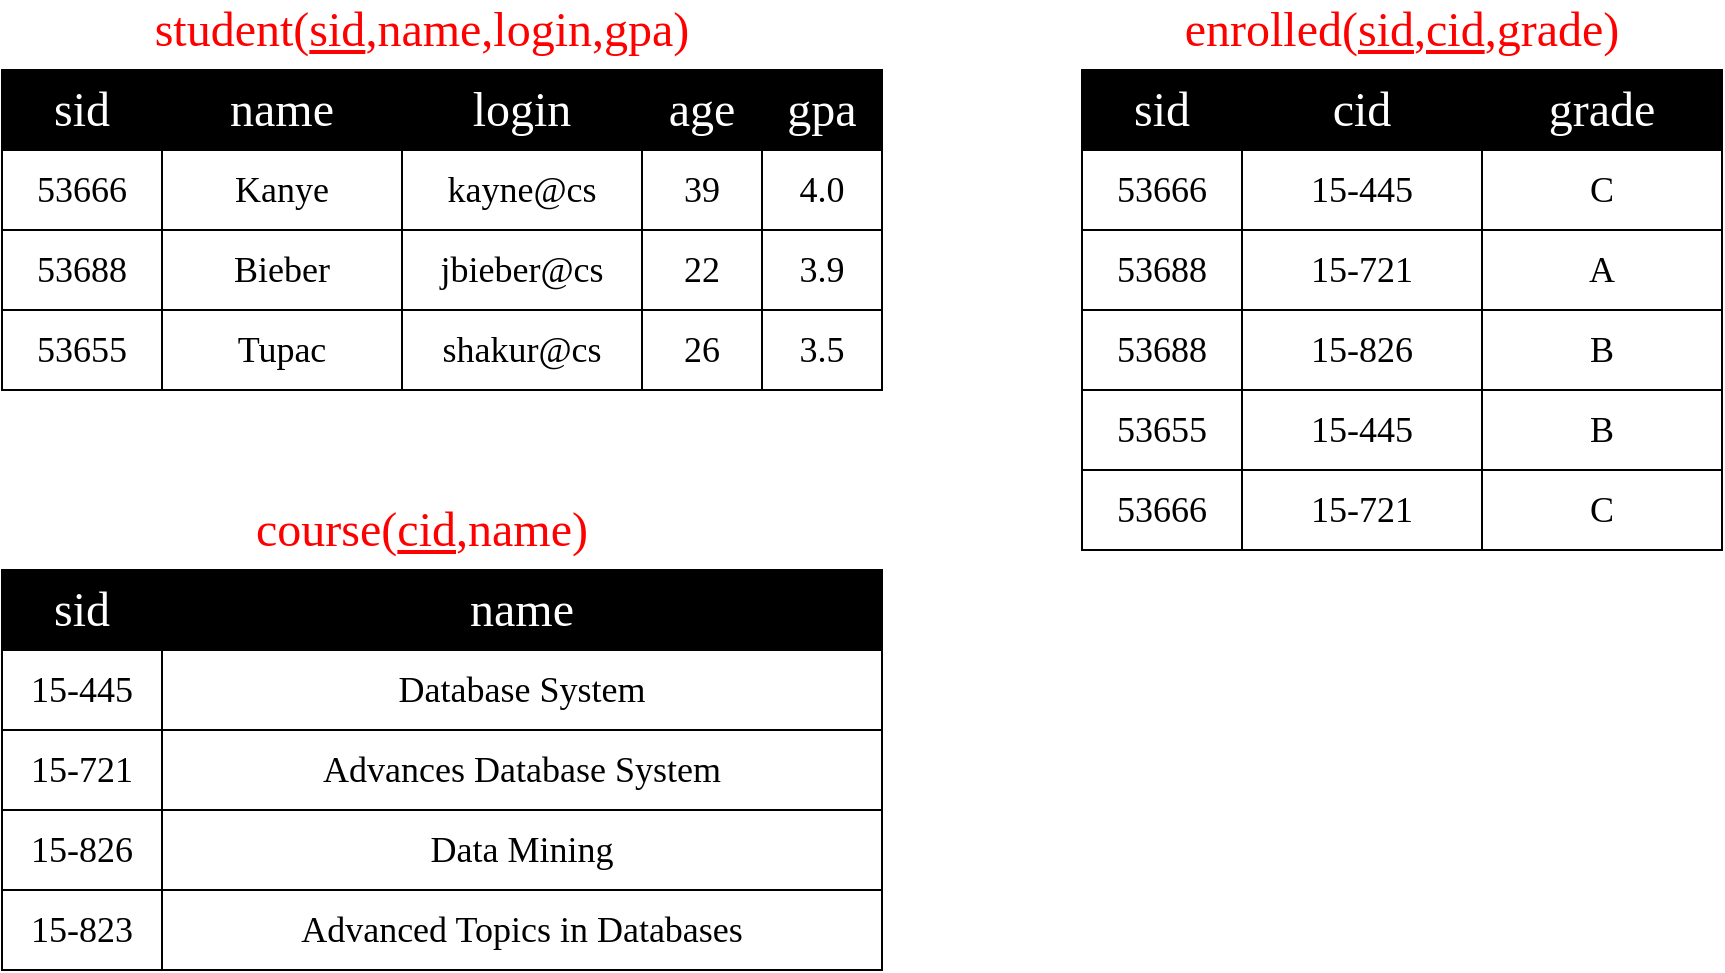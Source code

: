 <mxfile version="12.1.0" type="device" pages="6"><diagram id="YIzMeGjkSV_xp7dO37h5" name="第 1 页"><mxGraphModel dx="1024" dy="593" grid="1" gridSize="10" guides="1" tooltips="1" connect="1" arrows="1" fold="1" page="1" pageScale="1" pageWidth="827" pageHeight="1169" math="0" shadow="0"><root><mxCell id="0"/><mxCell id="1" parent="0"/><mxCell id="fAc_Ae1wVdLsVOiczSyX-1" value="&lt;font face=&quot;JetBrains Mono&quot; color=&quot;#ffffff&quot; style=&quot;font-size: 24px&quot;&gt;sid&lt;/font&gt;" style="rounded=0;whiteSpace=wrap;html=1;fillColor=#000000;" parent="1" vertex="1"><mxGeometry x="40" y="120" width="80" height="40" as="geometry"/></mxCell><mxCell id="fAc_Ae1wVdLsVOiczSyX-3" value="&lt;font color=&quot;#ffffff&quot; face=&quot;JetBrains Mono&quot;&gt;&lt;span style=&quot;font-size: 24px&quot;&gt;name&lt;/span&gt;&lt;/font&gt;" style="rounded=0;whiteSpace=wrap;html=1;fillColor=#000000;" parent="1" vertex="1"><mxGeometry x="120" y="120" width="120" height="40" as="geometry"/></mxCell><mxCell id="fAc_Ae1wVdLsVOiczSyX-4" value="&lt;font color=&quot;#ffffff&quot; face=&quot;JetBrains Mono&quot;&gt;&lt;span style=&quot;font-size: 24px&quot;&gt;login&lt;/span&gt;&lt;/font&gt;" style="rounded=0;whiteSpace=wrap;html=1;fillColor=#000000;" parent="1" vertex="1"><mxGeometry x="240" y="120" width="120" height="40" as="geometry"/></mxCell><mxCell id="fAc_Ae1wVdLsVOiczSyX-5" value="&lt;font color=&quot;#ffffff&quot; face=&quot;JetBrains Mono&quot;&gt;&lt;span style=&quot;font-size: 24px&quot;&gt;age&lt;/span&gt;&lt;/font&gt;" style="rounded=0;whiteSpace=wrap;html=1;fillColor=#000000;" parent="1" vertex="1"><mxGeometry x="360" y="120" width="60" height="40" as="geometry"/></mxCell><mxCell id="fAc_Ae1wVdLsVOiczSyX-6" value="&lt;font color=&quot;#ffffff&quot; face=&quot;JetBrains Mono&quot;&gt;&lt;span style=&quot;font-size: 24px&quot;&gt;gpa&lt;/span&gt;&lt;/font&gt;" style="rounded=0;whiteSpace=wrap;html=1;fillColor=#000000;" parent="1" vertex="1"><mxGeometry x="420" y="120" width="60" height="40" as="geometry"/></mxCell><mxCell id="fAc_Ae1wVdLsVOiczSyX-8" value="&lt;font face=&quot;JetBrains Mono&quot; style=&quot;font-size: 18px&quot;&gt;53666&lt;/font&gt;" style="rounded=0;whiteSpace=wrap;html=1;fillColor=#FFFFFF;" parent="1" vertex="1"><mxGeometry x="40" y="160" width="80" height="40" as="geometry"/></mxCell><mxCell id="fAc_Ae1wVdLsVOiczSyX-9" value="&lt;font face=&quot;JetBrains Mono&quot; style=&quot;font-size: 18px&quot;&gt;Kanye&lt;/font&gt;" style="rounded=0;whiteSpace=wrap;html=1;fillColor=#FFFFFF;" parent="1" vertex="1"><mxGeometry x="120" y="160" width="120" height="40" as="geometry"/></mxCell><mxCell id="fAc_Ae1wVdLsVOiczSyX-10" value="&lt;font face=&quot;JetBrains Mono&quot; style=&quot;font-size: 18px&quot;&gt;kayne@cs&lt;/font&gt;" style="rounded=0;whiteSpace=wrap;html=1;fillColor=#FFFFFF;" parent="1" vertex="1"><mxGeometry x="240" y="160" width="120" height="40" as="geometry"/></mxCell><mxCell id="fAc_Ae1wVdLsVOiczSyX-11" value="&lt;font face=&quot;JetBrains Mono&quot;&gt;&lt;span style=&quot;font-size: 18px&quot;&gt;39&lt;/span&gt;&lt;/font&gt;" style="rounded=0;whiteSpace=wrap;html=1;fillColor=#FFFFFF;" parent="1" vertex="1"><mxGeometry x="360" y="160" width="60" height="40" as="geometry"/></mxCell><mxCell id="fAc_Ae1wVdLsVOiczSyX-12" value="&lt;font face=&quot;JetBrains Mono&quot;&gt;&lt;span style=&quot;font-size: 18px&quot;&gt;4.0&lt;/span&gt;&lt;/font&gt;" style="rounded=0;whiteSpace=wrap;html=1;fillColor=#FFFFFF;" parent="1" vertex="1"><mxGeometry x="420" y="160" width="60" height="40" as="geometry"/></mxCell><mxCell id="fAc_Ae1wVdLsVOiczSyX-13" value="&lt;span style=&quot;font-family: &amp;#34;jetbrains mono&amp;#34;&quot;&gt;&lt;font style=&quot;font-size: 18px&quot;&gt;53688&lt;/font&gt;&lt;/span&gt;" style="rounded=0;whiteSpace=wrap;html=1;fillColor=#FFFFFF;" parent="1" vertex="1"><mxGeometry x="40" y="200" width="80" height="40" as="geometry"/></mxCell><mxCell id="fAc_Ae1wVdLsVOiczSyX-14" value="&lt;font face=&quot;JetBrains Mono&quot; style=&quot;font-size: 18px&quot;&gt;Bieber&lt;/font&gt;" style="rounded=0;whiteSpace=wrap;html=1;fillColor=#FFFFFF;" parent="1" vertex="1"><mxGeometry x="120" y="200" width="120" height="40" as="geometry"/></mxCell><mxCell id="fAc_Ae1wVdLsVOiczSyX-15" value="&lt;font face=&quot;JetBrains Mono&quot; style=&quot;font-size: 18px&quot;&gt;jbieber@cs&lt;/font&gt;" style="rounded=0;whiteSpace=wrap;html=1;fillColor=#FFFFFF;" parent="1" vertex="1"><mxGeometry x="240" y="200" width="120" height="40" as="geometry"/></mxCell><mxCell id="fAc_Ae1wVdLsVOiczSyX-16" value="&lt;font face=&quot;JetBrains Mono&quot;&gt;&lt;span style=&quot;font-size: 18px&quot;&gt;22&lt;/span&gt;&lt;/font&gt;" style="rounded=0;whiteSpace=wrap;html=1;fillColor=#FFFFFF;" parent="1" vertex="1"><mxGeometry x="360" y="200" width="60" height="40" as="geometry"/></mxCell><mxCell id="fAc_Ae1wVdLsVOiczSyX-17" value="&lt;span style=&quot;font-family: &amp;#34;jetbrains mono&amp;#34; ; font-size: 18px&quot;&gt;3.9&lt;/span&gt;" style="rounded=0;whiteSpace=wrap;html=1;fillColor=#FFFFFF;" parent="1" vertex="1"><mxGeometry x="420" y="200" width="60" height="40" as="geometry"/></mxCell><mxCell id="fAc_Ae1wVdLsVOiczSyX-18" value="&lt;span style=&quot;font-family: &amp;#34;jetbrains mono&amp;#34;&quot;&gt;&lt;font style=&quot;font-size: 18px&quot;&gt;53655&lt;/font&gt;&lt;/span&gt;" style="rounded=0;whiteSpace=wrap;html=1;fillColor=#FFFFFF;" parent="1" vertex="1"><mxGeometry x="40" y="240" width="80" height="40" as="geometry"/></mxCell><mxCell id="fAc_Ae1wVdLsVOiczSyX-19" value="&lt;font face=&quot;JetBrains Mono&quot; style=&quot;font-size: 18px&quot;&gt;Tupac&lt;/font&gt;" style="rounded=0;whiteSpace=wrap;html=1;fillColor=#FFFFFF;" parent="1" vertex="1"><mxGeometry x="120" y="240" width="120" height="40" as="geometry"/></mxCell><mxCell id="fAc_Ae1wVdLsVOiczSyX-20" value="&lt;font face=&quot;JetBrains Mono&quot;&gt;&lt;span style=&quot;font-size: 18px&quot;&gt;shakur@cs&lt;/span&gt;&lt;/font&gt;" style="rounded=0;whiteSpace=wrap;html=1;fillColor=#FFFFFF;" parent="1" vertex="1"><mxGeometry x="240" y="240" width="120" height="40" as="geometry"/></mxCell><mxCell id="fAc_Ae1wVdLsVOiczSyX-21" value="&lt;font face=&quot;JetBrains Mono&quot;&gt;&lt;span style=&quot;font-size: 18px&quot;&gt;26&lt;/span&gt;&lt;/font&gt;" style="rounded=0;whiteSpace=wrap;html=1;fillColor=#FFFFFF;" parent="1" vertex="1"><mxGeometry x="360" y="240" width="60" height="40" as="geometry"/></mxCell><mxCell id="fAc_Ae1wVdLsVOiczSyX-22" value="&lt;span style=&quot;font-family: &amp;#34;jetbrains mono&amp;#34; ; font-size: 18px&quot;&gt;3.5&lt;/span&gt;" style="rounded=0;whiteSpace=wrap;html=1;fillColor=#FFFFFF;" parent="1" vertex="1"><mxGeometry x="420" y="240" width="60" height="40" as="geometry"/></mxCell><mxCell id="fAc_Ae1wVdLsVOiczSyX-23" value="&lt;font style=&quot;font-size: 24px&quot; color=&quot;#ff0000&quot; face=&quot;JetBrains Mono&quot;&gt;student(&lt;u&gt;sid&lt;/u&gt;,name,login,gpa)&lt;/font&gt;" style="text;html=1;strokeColor=none;fillColor=none;align=center;verticalAlign=middle;whiteSpace=wrap;rounded=0;" parent="1" vertex="1"><mxGeometry x="50" y="90" width="400" height="20" as="geometry"/></mxCell><mxCell id="fAc_Ae1wVdLsVOiczSyX-26" value="&lt;font face=&quot;JetBrains Mono&quot; color=&quot;#ffffff&quot; style=&quot;font-size: 24px&quot;&gt;sid&lt;/font&gt;" style="rounded=0;whiteSpace=wrap;html=1;fillColor=#000000;" parent="1" vertex="1"><mxGeometry x="580" y="120" width="80" height="40" as="geometry"/></mxCell><mxCell id="fAc_Ae1wVdLsVOiczSyX-27" value="&lt;font color=&quot;#ffffff&quot; face=&quot;JetBrains Mono&quot;&gt;&lt;span style=&quot;font-size: 24px&quot;&gt;cid&lt;/span&gt;&lt;/font&gt;" style="rounded=0;whiteSpace=wrap;html=1;fillColor=#000000;" parent="1" vertex="1"><mxGeometry x="660" y="120" width="120" height="40" as="geometry"/></mxCell><mxCell id="fAc_Ae1wVdLsVOiczSyX-28" value="&lt;font color=&quot;#ffffff&quot; face=&quot;JetBrains Mono&quot;&gt;&lt;span style=&quot;font-size: 24px&quot;&gt;grade&lt;/span&gt;&lt;/font&gt;" style="rounded=0;whiteSpace=wrap;html=1;fillColor=#000000;" parent="1" vertex="1"><mxGeometry x="780" y="120" width="120" height="40" as="geometry"/></mxCell><mxCell id="fAc_Ae1wVdLsVOiczSyX-31" value="&lt;font face=&quot;JetBrains Mono&quot; style=&quot;font-size: 18px&quot;&gt;53666&lt;/font&gt;" style="rounded=0;whiteSpace=wrap;html=1;fillColor=#FFFFFF;" parent="1" vertex="1"><mxGeometry x="580" y="160" width="80" height="40" as="geometry"/></mxCell><mxCell id="fAc_Ae1wVdLsVOiczSyX-32" value="&lt;font face=&quot;JetBrains Mono&quot; style=&quot;font-size: 18px&quot;&gt;15-445&lt;/font&gt;" style="rounded=0;whiteSpace=wrap;html=1;fillColor=#FFFFFF;" parent="1" vertex="1"><mxGeometry x="660" y="160" width="120" height="40" as="geometry"/></mxCell><mxCell id="fAc_Ae1wVdLsVOiczSyX-33" value="&lt;font face=&quot;JetBrains Mono&quot; style=&quot;font-size: 18px&quot;&gt;C&lt;/font&gt;" style="rounded=0;whiteSpace=wrap;html=1;fillColor=#FFFFFF;" parent="1" vertex="1"><mxGeometry x="780" y="160" width="120" height="40" as="geometry"/></mxCell><mxCell id="fAc_Ae1wVdLsVOiczSyX-36" value="&lt;span style=&quot;font-family: &amp;#34;jetbrains mono&amp;#34;&quot;&gt;&lt;font style=&quot;font-size: 18px&quot;&gt;53688&lt;/font&gt;&lt;/span&gt;" style="rounded=0;whiteSpace=wrap;html=1;fillColor=#FFFFFF;" parent="1" vertex="1"><mxGeometry x="580" y="200" width="80" height="40" as="geometry"/></mxCell><mxCell id="fAc_Ae1wVdLsVOiczSyX-37" value="&lt;span style=&quot;font-family: &amp;#34;jetbrains mono&amp;#34; ; font-size: 18px&quot;&gt;15-721&lt;/span&gt;" style="rounded=0;whiteSpace=wrap;html=1;fillColor=#FFFFFF;" parent="1" vertex="1"><mxGeometry x="660" y="200" width="120" height="40" as="geometry"/></mxCell><mxCell id="fAc_Ae1wVdLsVOiczSyX-38" value="&lt;font face=&quot;JetBrains Mono&quot; style=&quot;font-size: 18px&quot;&gt;A&lt;/font&gt;" style="rounded=0;whiteSpace=wrap;html=1;fillColor=#FFFFFF;" parent="1" vertex="1"><mxGeometry x="780" y="200" width="120" height="40" as="geometry"/></mxCell><mxCell id="fAc_Ae1wVdLsVOiczSyX-41" value="&lt;span style=&quot;font-family: &amp;#34;jetbrains mono&amp;#34;&quot;&gt;&lt;font style=&quot;font-size: 18px&quot;&gt;53688&lt;/font&gt;&lt;/span&gt;" style="rounded=0;whiteSpace=wrap;html=1;fillColor=#FFFFFF;" parent="1" vertex="1"><mxGeometry x="580" y="240" width="80" height="40" as="geometry"/></mxCell><mxCell id="fAc_Ae1wVdLsVOiczSyX-42" value="&lt;span style=&quot;font-family: &amp;#34;jetbrains mono&amp;#34; ; font-size: 18px&quot;&gt;15-826&lt;/span&gt;" style="rounded=0;whiteSpace=wrap;html=1;fillColor=#FFFFFF;" parent="1" vertex="1"><mxGeometry x="660" y="240" width="120" height="40" as="geometry"/></mxCell><mxCell id="fAc_Ae1wVdLsVOiczSyX-43" value="&lt;font face=&quot;JetBrains Mono&quot;&gt;&lt;span style=&quot;font-size: 18px&quot;&gt;B&lt;/span&gt;&lt;/font&gt;" style="rounded=0;whiteSpace=wrap;html=1;fillColor=#FFFFFF;" parent="1" vertex="1"><mxGeometry x="780" y="240" width="120" height="40" as="geometry"/></mxCell><mxCell id="fAc_Ae1wVdLsVOiczSyX-46" value="&lt;font style=&quot;font-size: 24px&quot; color=&quot;#ff0000&quot; face=&quot;JetBrains Mono&quot;&gt;enrolled(&lt;u&gt;sid&lt;/u&gt;,&lt;u&gt;cid&lt;/u&gt;,grade)&lt;/font&gt;" style="text;html=1;strokeColor=none;fillColor=none;align=center;verticalAlign=middle;whiteSpace=wrap;rounded=0;" parent="1" vertex="1"><mxGeometry x="580" y="90" width="320" height="20" as="geometry"/></mxCell><mxCell id="fAc_Ae1wVdLsVOiczSyX-47" value="&lt;span style=&quot;font-family: &amp;#34;jetbrains mono&amp;#34;&quot;&gt;&lt;font style=&quot;font-size: 18px&quot;&gt;53655&lt;/font&gt;&lt;/span&gt;" style="rounded=0;whiteSpace=wrap;html=1;fillColor=#FFFFFF;" parent="1" vertex="1"><mxGeometry x="580" y="280" width="80" height="40" as="geometry"/></mxCell><mxCell id="fAc_Ae1wVdLsVOiczSyX-48" value="&lt;span style=&quot;font-family: &amp;#34;jetbrains mono&amp;#34; ; font-size: 18px&quot;&gt;15-445&lt;/span&gt;" style="rounded=0;whiteSpace=wrap;html=1;fillColor=#FFFFFF;" parent="1" vertex="1"><mxGeometry x="660" y="280" width="120" height="40" as="geometry"/></mxCell><mxCell id="fAc_Ae1wVdLsVOiczSyX-49" value="&lt;font face=&quot;JetBrains Mono&quot; style=&quot;font-size: 18px&quot;&gt;B&lt;/font&gt;" style="rounded=0;whiteSpace=wrap;html=1;fillColor=#FFFFFF;" parent="1" vertex="1"><mxGeometry x="780" y="280" width="120" height="40" as="geometry"/></mxCell><mxCell id="fAc_Ae1wVdLsVOiczSyX-50" value="&lt;span style=&quot;font-family: &amp;#34;jetbrains mono&amp;#34;&quot;&gt;&lt;font style=&quot;font-size: 18px&quot;&gt;53666&lt;/font&gt;&lt;/span&gt;" style="rounded=0;whiteSpace=wrap;html=1;fillColor=#FFFFFF;" parent="1" vertex="1"><mxGeometry x="580" y="320" width="80" height="40" as="geometry"/></mxCell><mxCell id="fAc_Ae1wVdLsVOiczSyX-51" value="&lt;span style=&quot;font-family: &amp;#34;jetbrains mono&amp;#34; ; font-size: 18px&quot;&gt;15-721&lt;/span&gt;" style="rounded=0;whiteSpace=wrap;html=1;fillColor=#FFFFFF;" parent="1" vertex="1"><mxGeometry x="660" y="320" width="120" height="40" as="geometry"/></mxCell><mxCell id="fAc_Ae1wVdLsVOiczSyX-52" value="&lt;font face=&quot;JetBrains Mono&quot;&gt;&lt;span style=&quot;font-size: 18px&quot;&gt;C&lt;/span&gt;&lt;/font&gt;" style="rounded=0;whiteSpace=wrap;html=1;fillColor=#FFFFFF;" parent="1" vertex="1"><mxGeometry x="780" y="320" width="120" height="40" as="geometry"/></mxCell><mxCell id="fAc_Ae1wVdLsVOiczSyX-53" value="&lt;font face=&quot;JetBrains Mono&quot; color=&quot;#ffffff&quot; style=&quot;font-size: 24px&quot;&gt;sid&lt;/font&gt;" style="rounded=0;whiteSpace=wrap;html=1;fillColor=#000000;" parent="1" vertex="1"><mxGeometry x="40" y="370" width="80" height="40" as="geometry"/></mxCell><mxCell id="fAc_Ae1wVdLsVOiczSyX-54" value="&lt;font color=&quot;#ffffff&quot; face=&quot;JetBrains Mono&quot;&gt;&lt;span style=&quot;font-size: 24px&quot;&gt;name&lt;/span&gt;&lt;/font&gt;" style="rounded=0;whiteSpace=wrap;html=1;fillColor=#000000;" parent="1" vertex="1"><mxGeometry x="120" y="370" width="360" height="40" as="geometry"/></mxCell><mxCell id="fAc_Ae1wVdLsVOiczSyX-58" value="&lt;font face=&quot;JetBrains Mono&quot; style=&quot;font-size: 18px&quot;&gt;15-445&lt;/font&gt;" style="rounded=0;whiteSpace=wrap;html=1;fillColor=#FFFFFF;" parent="1" vertex="1"><mxGeometry x="40" y="410" width="80" height="40" as="geometry"/></mxCell><mxCell id="fAc_Ae1wVdLsVOiczSyX-59" value="&lt;font face=&quot;JetBrains Mono&quot;&gt;&lt;span style=&quot;font-size: 18px&quot;&gt;Database System&lt;/span&gt;&lt;/font&gt;" style="rounded=0;whiteSpace=wrap;html=1;fillColor=#FFFFFF;" parent="1" vertex="1"><mxGeometry x="120" y="410" width="360" height="40" as="geometry"/></mxCell><mxCell id="fAc_Ae1wVdLsVOiczSyX-63" value="&lt;span style=&quot;font-family: &amp;#34;jetbrains mono&amp;#34;&quot;&gt;&lt;font style=&quot;font-size: 18px&quot;&gt;15-721&lt;/font&gt;&lt;/span&gt;" style="rounded=0;whiteSpace=wrap;html=1;fillColor=#FFFFFF;" parent="1" vertex="1"><mxGeometry x="40" y="450" width="80" height="40" as="geometry"/></mxCell><mxCell id="fAc_Ae1wVdLsVOiczSyX-64" value="&lt;font face=&quot;JetBrains Mono&quot; style=&quot;font-size: 18px&quot;&gt;Advances&amp;nbsp;&lt;/font&gt;&lt;span style=&quot;font-family: &amp;#34;jetbrains mono&amp;#34; ; font-size: 18px&quot;&gt;Database System&lt;/span&gt;" style="rounded=0;whiteSpace=wrap;html=1;fillColor=#FFFFFF;" parent="1" vertex="1"><mxGeometry x="120" y="450" width="360" height="40" as="geometry"/></mxCell><mxCell id="fAc_Ae1wVdLsVOiczSyX-68" value="&lt;span style=&quot;font-family: &amp;#34;jetbrains mono&amp;#34;&quot;&gt;&lt;font style=&quot;font-size: 18px&quot;&gt;15-826&lt;/font&gt;&lt;/span&gt;" style="rounded=0;whiteSpace=wrap;html=1;fillColor=#FFFFFF;" parent="1" vertex="1"><mxGeometry x="40" y="490" width="80" height="40" as="geometry"/></mxCell><mxCell id="fAc_Ae1wVdLsVOiczSyX-69" value="&lt;font face=&quot;JetBrains Mono&quot; style=&quot;font-size: 18px&quot;&gt;Data Mining&lt;/font&gt;" style="rounded=0;whiteSpace=wrap;html=1;fillColor=#FFFFFF;" parent="1" vertex="1"><mxGeometry x="120" y="490" width="360" height="40" as="geometry"/></mxCell><mxCell id="fAc_Ae1wVdLsVOiczSyX-73" value="&lt;font style=&quot;font-size: 24px&quot; color=&quot;#ff0000&quot; face=&quot;JetBrains Mono&quot;&gt;course(&lt;u&gt;cid&lt;/u&gt;,name)&lt;/font&gt;" style="text;html=1;strokeColor=none;fillColor=none;align=center;verticalAlign=middle;whiteSpace=wrap;rounded=0;" parent="1" vertex="1"><mxGeometry x="50" y="340" width="400" height="20" as="geometry"/></mxCell><mxCell id="fAc_Ae1wVdLsVOiczSyX-74" value="&lt;span style=&quot;font-family: &amp;#34;jetbrains mono&amp;#34;&quot;&gt;&lt;font style=&quot;font-size: 18px&quot;&gt;15-823&lt;/font&gt;&lt;/span&gt;" style="rounded=0;whiteSpace=wrap;html=1;fillColor=#FFFFFF;" parent="1" vertex="1"><mxGeometry x="40" y="530" width="80" height="40" as="geometry"/></mxCell><mxCell id="fAc_Ae1wVdLsVOiczSyX-75" value="&lt;font face=&quot;JetBrains Mono&quot; style=&quot;font-size: 18px&quot;&gt;Advanced Topics in Databases&lt;/font&gt;" style="rounded=0;whiteSpace=wrap;html=1;fillColor=#FFFFFF;" parent="1" vertex="1"><mxGeometry x="120" y="530" width="360" height="40" as="geometry"/></mxCell></root></mxGraphModel></diagram><diagram id="MV7cTeUJLUfd8M3PyxrP" name="第 2 页"><mxGraphModel dx="1024" dy="593" grid="1" gridSize="10" guides="1" tooltips="1" connect="1" arrows="1" fold="1" page="1" pageScale="1" pageWidth="827" pageHeight="1169" math="0" shadow="0"><root><mxCell id="wf8iDIS-bV3JlNO4d95w-0"/><mxCell id="wf8iDIS-bV3JlNO4d95w-1" parent="wf8iDIS-bV3JlNO4d95w-0"/><mxCell id="70v5i2QzooCVVJhYVq61-4" value="" style="rounded=0;whiteSpace=wrap;html=1;strokeColor=none;" vertex="1" parent="wf8iDIS-bV3JlNO4d95w-1"><mxGeometry y="120" width="640" height="80" as="geometry"/></mxCell><mxCell id="70v5i2QzooCVVJhYVq61-0" value="&lt;font face=&quot;JetBrains Mono&quot; color=&quot;#ffffff&quot; style=&quot;font-size: 24px&quot;&gt;AVG（s.gpa）&lt;/font&gt;" style="rounded=0;whiteSpace=wrap;html=1;fillColor=#000000;" vertex="1" parent="wf8iDIS-bV3JlNO4d95w-1"><mxGeometry x="160" y="120" width="170" height="40" as="geometry"/></mxCell><mxCell id="70v5i2QzooCVVJhYVq61-1" value="&lt;font color=&quot;#ffffff&quot; face=&quot;JetBrains Mono&quot;&gt;&lt;span style=&quot;font-size: 24px&quot;&gt;e.cid&lt;/span&gt;&lt;/font&gt;" style="rounded=0;whiteSpace=wrap;html=1;fillColor=#000000;" vertex="1" parent="wf8iDIS-bV3JlNO4d95w-1"><mxGeometry x="330" y="120" width="120" height="40" as="geometry"/></mxCell><mxCell id="70v5i2QzooCVVJhYVq61-2" value="&lt;font face=&quot;JetBrains Mono&quot; style=&quot;font-size: 18px&quot;&gt;3.5&lt;/font&gt;" style="rounded=0;whiteSpace=wrap;html=1;fillColor=#FFFFFF;" vertex="1" parent="wf8iDIS-bV3JlNO4d95w-1"><mxGeometry x="160" y="160" width="170" height="40" as="geometry"/></mxCell><mxCell id="70v5i2QzooCVVJhYVq61-3" value="&lt;font face=&quot;JetBrains Mono&quot; style=&quot;font-size: 18px&quot; color=&quot;#ff0000&quot;&gt;???&lt;/font&gt;" style="rounded=0;whiteSpace=wrap;html=1;fillColor=#FFFFFF;" vertex="1" parent="wf8iDIS-bV3JlNO4d95w-1"><mxGeometry x="330" y="160" width="120" height="40" as="geometry"/></mxCell></root></mxGraphModel></diagram><diagram id="ZYukhkOAS1ESoRjBYeSV" name="第 3 页"><mxGraphModel dx="1024" dy="593" grid="1" gridSize="10" guides="1" tooltips="1" connect="1" arrows="1" fold="1" page="1" pageScale="1" pageWidth="827" pageHeight="1169" math="0" shadow="0"><root><mxCell id="zEX3i41S39ClbgCF4p-y-0"/><mxCell id="zEX3i41S39ClbgCF4p-y-1" parent="zEX3i41S39ClbgCF4p-y-0"/><mxCell id="gqS6KUEH3-qbsmDRY9k9-0" value="&lt;font face=&quot;JetBrains Mono&quot; color=&quot;#ffffff&quot; style=&quot;font-size: 24px&quot;&gt;s.sid&lt;/font&gt;" style="rounded=0;whiteSpace=wrap;html=1;fillColor=#000000;" vertex="1" parent="zEX3i41S39ClbgCF4p-y-1"><mxGeometry x="580" y="120" width="80" height="40" as="geometry"/></mxCell><mxCell id="gqS6KUEH3-qbsmDRY9k9-1" value="&lt;font color=&quot;#ffffff&quot; face=&quot;JetBrains Mono&quot;&gt;&lt;span style=&quot;font-size: 24px&quot;&gt;s.gpa&lt;/span&gt;&lt;/font&gt;" style="rounded=0;whiteSpace=wrap;html=1;fillColor=#000000;" vertex="1" parent="zEX3i41S39ClbgCF4p-y-1"><mxGeometry x="660" y="120" width="120" height="40" as="geometry"/></mxCell><mxCell id="gqS6KUEH3-qbsmDRY9k9-2" value="&lt;font color=&quot;#ffffff&quot; face=&quot;JetBrains Mono&quot;&gt;&lt;span style=&quot;font-size: 24px&quot;&gt;e.cid&lt;/span&gt;&lt;/font&gt;" style="rounded=0;whiteSpace=wrap;html=1;fillColor=#000000;" vertex="1" parent="zEX3i41S39ClbgCF4p-y-1"><mxGeometry x="780" y="120" width="120" height="40" as="geometry"/></mxCell><mxCell id="gqS6KUEH3-qbsmDRY9k9-4" value="&lt;font face=&quot;JetBrains Mono&quot; style=&quot;font-size: 18px&quot;&gt;2.25&lt;/font&gt;" style="rounded=0;whiteSpace=wrap;html=1;fillColor=#FFFFFF;" vertex="1" parent="zEX3i41S39ClbgCF4p-y-1"><mxGeometry x="660" y="160" width="120" height="40" as="geometry"/></mxCell><mxCell id="gqS6KUEH3-qbsmDRY9k9-5" value="&lt;font face=&quot;JetBrains Mono&quot; style=&quot;font-size: 18px&quot;&gt;15-721&lt;/font&gt;" style="rounded=0;whiteSpace=wrap;html=1;fillColor=#dae8fc;strokeColor=#6c8ebf;" vertex="1" parent="zEX3i41S39ClbgCF4p-y-1"><mxGeometry x="780" y="160" width="120" height="40" as="geometry"/></mxCell><mxCell id="gqS6KUEH3-qbsmDRY9k9-7" value="&lt;span style=&quot;font-family: &amp;#34;jetbrains mono&amp;#34; ; font-size: 18px&quot;&gt;2.70&lt;/span&gt;" style="rounded=0;whiteSpace=wrap;html=1;fillColor=#FFFFFF;" vertex="1" parent="zEX3i41S39ClbgCF4p-y-1"><mxGeometry x="660" y="200" width="120" height="40" as="geometry"/></mxCell><mxCell id="gqS6KUEH3-qbsmDRY9k9-8" value="&lt;span style=&quot;font-family: &amp;#34;jetbrains mono&amp;#34; ; font-size: 18px&quot;&gt;15-721&lt;/span&gt;" style="rounded=0;whiteSpace=wrap;html=1;fillColor=#dae8fc;strokeColor=#6c8ebf;" vertex="1" parent="zEX3i41S39ClbgCF4p-y-1"><mxGeometry x="780" y="200" width="120" height="40" as="geometry"/></mxCell><mxCell id="gqS6KUEH3-qbsmDRY9k9-10" value="&lt;span style=&quot;font-family: &amp;#34;jetbrains mono&amp;#34; ; font-size: 18px&quot;&gt;2.75&lt;/span&gt;" style="rounded=0;whiteSpace=wrap;html=1;fillColor=#FFFFFF;" vertex="1" parent="zEX3i41S39ClbgCF4p-y-1"><mxGeometry x="660" y="240" width="120" height="40" as="geometry"/></mxCell><mxCell id="gqS6KUEH3-qbsmDRY9k9-11" value="&lt;span style=&quot;font-family: &amp;#34;jetbrains mono&amp;#34; ; font-size: 18px&quot;&gt;15-826&lt;/span&gt;" style="rounded=0;whiteSpace=wrap;html=1;fillColor=#d5e8d4;strokeColor=#82b366;" vertex="1" parent="zEX3i41S39ClbgCF4p-y-1"><mxGeometry x="780" y="240" width="120" height="40" as="geometry"/></mxCell><mxCell id="gqS6KUEH3-qbsmDRY9k9-13" value="&lt;span style=&quot;font-family: &amp;#34;jetbrains mono&amp;#34; ; font-size: 18px&quot;&gt;3.90&lt;/span&gt;" style="rounded=0;whiteSpace=wrap;html=1;fillColor=#FFFFFF;" vertex="1" parent="zEX3i41S39ClbgCF4p-y-1"><mxGeometry x="660" y="280" width="120" height="40" as="geometry"/></mxCell><mxCell id="gqS6KUEH3-qbsmDRY9k9-14" value="&lt;span style=&quot;font-family: &amp;#34;jetbrains mono&amp;#34; ; font-size: 18px&quot;&gt;15-826&lt;/span&gt;" style="rounded=0;whiteSpace=wrap;html=1;fillColor=#d5e8d4;strokeColor=#82b366;" vertex="1" parent="zEX3i41S39ClbgCF4p-y-1"><mxGeometry x="780" y="280" width="120" height="40" as="geometry"/></mxCell><mxCell id="gqS6KUEH3-qbsmDRY9k9-16" value="&lt;span style=&quot;font-family: &amp;#34;jetbrains mono&amp;#34; ; font-size: 18px&quot;&gt;3.50&lt;/span&gt;" style="rounded=0;whiteSpace=wrap;html=1;fillColor=#FFFFFF;" vertex="1" parent="zEX3i41S39ClbgCF4p-y-1"><mxGeometry x="660" y="320" width="120" height="40" as="geometry"/></mxCell><mxCell id="gqS6KUEH3-qbsmDRY9k9-17" value="&lt;span style=&quot;font-family: &amp;#34;jetbrains mono&amp;#34; ; font-size: 18px&quot;&gt;15-826&lt;/span&gt;" style="rounded=0;whiteSpace=wrap;html=1;fillColor=#d5e8d4;strokeColor=#82b366;" vertex="1" parent="zEX3i41S39ClbgCF4p-y-1"><mxGeometry x="780" y="320" width="120" height="40" as="geometry"/></mxCell><mxCell id="gqS6KUEH3-qbsmDRY9k9-18" value="&lt;font face=&quot;JetBrains Mono&quot; color=&quot;#ffffff&quot; style=&quot;font-size: 24px&quot;&gt;e.sid&lt;/font&gt;" style="rounded=0;whiteSpace=wrap;html=1;fillColor=#000000;" vertex="1" parent="zEX3i41S39ClbgCF4p-y-1"><mxGeometry x="500" y="120" width="80" height="40" as="geometry"/></mxCell><mxCell id="gqS6KUEH3-qbsmDRY9k9-19" value="&lt;font face=&quot;JetBrains Mono&quot; style=&quot;font-size: 18px&quot;&gt;53435&lt;/font&gt;" style="rounded=0;whiteSpace=wrap;html=1;fillColor=#FFFFFF;" vertex="1" parent="zEX3i41S39ClbgCF4p-y-1"><mxGeometry x="500" y="160" width="80" height="40" as="geometry"/></mxCell><mxCell id="gqS6KUEH3-qbsmDRY9k9-20" value="&lt;span style=&quot;font-family: &amp;#34;jetbrains mono&amp;#34;&quot;&gt;&lt;font style=&quot;font-size: 18px&quot;&gt;53439&lt;/font&gt;&lt;/span&gt;" style="rounded=0;whiteSpace=wrap;html=1;fillColor=#FFFFFF;" vertex="1" parent="zEX3i41S39ClbgCF4p-y-1"><mxGeometry x="500" y="200" width="80" height="40" as="geometry"/></mxCell><mxCell id="gqS6KUEH3-qbsmDRY9k9-21" value="&lt;span style=&quot;font-family: &amp;#34;jetbrains mono&amp;#34;&quot;&gt;&lt;font style=&quot;font-size: 18px&quot;&gt;56023&lt;/font&gt;&lt;/span&gt;" style="rounded=0;whiteSpace=wrap;html=1;fillColor=#FFFFFF;" vertex="1" parent="zEX3i41S39ClbgCF4p-y-1"><mxGeometry x="500" y="240" width="80" height="40" as="geometry"/></mxCell><mxCell id="gqS6KUEH3-qbsmDRY9k9-22" value="&lt;span style=&quot;font-family: &amp;#34;jetbrains mono&amp;#34;&quot;&gt;&lt;font style=&quot;font-size: 18px&quot;&gt;59439&lt;/font&gt;&lt;/span&gt;" style="rounded=0;whiteSpace=wrap;html=1;fillColor=#FFFFFF;" vertex="1" parent="zEX3i41S39ClbgCF4p-y-1"><mxGeometry x="500" y="280" width="80" height="40" as="geometry"/></mxCell><mxCell id="gqS6KUEH3-qbsmDRY9k9-23" value="&lt;span style=&quot;font-family: &amp;#34;jetbrains mono&amp;#34;&quot;&gt;&lt;font style=&quot;font-size: 18px&quot;&gt;53961&lt;/font&gt;&lt;/span&gt;" style="rounded=0;whiteSpace=wrap;html=1;fillColor=#FFFFFF;" vertex="1" parent="zEX3i41S39ClbgCF4p-y-1"><mxGeometry x="500" y="320" width="80" height="40" as="geometry"/></mxCell><mxCell id="gqS6KUEH3-qbsmDRY9k9-25" value="&lt;span style=&quot;font-family: &amp;#34;jetbrains mono&amp;#34; ; font-size: 18px&quot;&gt;1.89&lt;/span&gt;" style="rounded=0;whiteSpace=wrap;html=1;fillColor=#FFFFFF;" vertex="1" parent="zEX3i41S39ClbgCF4p-y-1"><mxGeometry x="660" y="360" width="120" height="40" as="geometry"/></mxCell><mxCell id="gqS6KUEH3-qbsmDRY9k9-26" value="&lt;span style=&quot;font-family: &amp;#34;jetbrains mono&amp;#34; ; font-size: 18px&quot;&gt;15-445&lt;/span&gt;" style="rounded=0;whiteSpace=wrap;html=1;fillColor=#ffe6cc;strokeColor=#d79b00;" vertex="1" parent="zEX3i41S39ClbgCF4p-y-1"><mxGeometry x="780" y="360" width="120" height="40" as="geometry"/></mxCell><mxCell id="gqS6KUEH3-qbsmDRY9k9-27" value="&lt;span style=&quot;font-family: &amp;#34;jetbrains mono&amp;#34;&quot;&gt;&lt;font style=&quot;font-size: 18px&quot;&gt;58345&lt;/font&gt;&lt;/span&gt;" style="rounded=0;whiteSpace=wrap;html=1;fillColor=#FFFFFF;" vertex="1" parent="zEX3i41S39ClbgCF4p-y-1"><mxGeometry x="500" y="360" width="80" height="40" as="geometry"/></mxCell><mxCell id="gqS6KUEH3-qbsmDRY9k9-28" value="&lt;font face=&quot;JetBrains Mono&quot; style=&quot;font-size: 18px&quot;&gt;53435&lt;/font&gt;" style="rounded=0;whiteSpace=wrap;html=1;fillColor=#FFFFFF;" vertex="1" parent="zEX3i41S39ClbgCF4p-y-1"><mxGeometry x="580" y="160" width="80" height="40" as="geometry"/></mxCell><mxCell id="gqS6KUEH3-qbsmDRY9k9-29" value="&lt;span style=&quot;font-family: &amp;#34;jetbrains mono&amp;#34;&quot;&gt;&lt;font style=&quot;font-size: 18px&quot;&gt;53439&lt;/font&gt;&lt;/span&gt;" style="rounded=0;whiteSpace=wrap;html=1;fillColor=#FFFFFF;" vertex="1" parent="zEX3i41S39ClbgCF4p-y-1"><mxGeometry x="580" y="200" width="80" height="40" as="geometry"/></mxCell><mxCell id="gqS6KUEH3-qbsmDRY9k9-30" value="&lt;span style=&quot;font-family: &amp;#34;jetbrains mono&amp;#34;&quot;&gt;&lt;font style=&quot;font-size: 18px&quot;&gt;56023&lt;/font&gt;&lt;/span&gt;" style="rounded=0;whiteSpace=wrap;html=1;fillColor=#FFFFFF;" vertex="1" parent="zEX3i41S39ClbgCF4p-y-1"><mxGeometry x="580" y="240" width="80" height="40" as="geometry"/></mxCell><mxCell id="gqS6KUEH3-qbsmDRY9k9-31" value="&lt;span style=&quot;font-family: &amp;#34;jetbrains mono&amp;#34;&quot;&gt;&lt;font style=&quot;font-size: 18px&quot;&gt;59439&lt;/font&gt;&lt;/span&gt;" style="rounded=0;whiteSpace=wrap;html=1;fillColor=#FFFFFF;" vertex="1" parent="zEX3i41S39ClbgCF4p-y-1"><mxGeometry x="580" y="280" width="80" height="40" as="geometry"/></mxCell><mxCell id="gqS6KUEH3-qbsmDRY9k9-32" value="&lt;span style=&quot;font-family: &amp;#34;jetbrains mono&amp;#34;&quot;&gt;&lt;font style=&quot;font-size: 18px&quot;&gt;53961&lt;/font&gt;&lt;/span&gt;" style="rounded=0;whiteSpace=wrap;html=1;fillColor=#FFFFFF;" vertex="1" parent="zEX3i41S39ClbgCF4p-y-1"><mxGeometry x="580" y="320" width="80" height="40" as="geometry"/></mxCell><mxCell id="gqS6KUEH3-qbsmDRY9k9-33" value="&lt;span style=&quot;font-family: &amp;#34;jetbrains mono&amp;#34;&quot;&gt;&lt;font style=&quot;font-size: 18px&quot;&gt;58345&lt;/font&gt;&lt;/span&gt;" style="rounded=0;whiteSpace=wrap;html=1;fillColor=#FFFFFF;" vertex="1" parent="zEX3i41S39ClbgCF4p-y-1"><mxGeometry x="580" y="360" width="80" height="40" as="geometry"/></mxCell><mxCell id="gqS6KUEH3-qbsmDRY9k9-34" value="&lt;font color=&quot;#ffffff&quot; face=&quot;JetBrains Mono&quot;&gt;&lt;span style=&quot;font-size: 24px&quot;&gt;AVG(s.gpa)&lt;/span&gt;&lt;/font&gt;" style="rounded=0;whiteSpace=wrap;html=1;fillColor=#000000;" vertex="1" parent="zEX3i41S39ClbgCF4p-y-1"><mxGeometry x="1040" y="200" width="160" height="40" as="geometry"/></mxCell><mxCell id="gqS6KUEH3-qbsmDRY9k9-35" value="&lt;font color=&quot;#ffffff&quot; face=&quot;JetBrains Mono&quot;&gt;&lt;span style=&quot;font-size: 24px&quot;&gt;e.cid&lt;/span&gt;&lt;/font&gt;" style="rounded=0;whiteSpace=wrap;html=1;fillColor=#000000;" vertex="1" parent="zEX3i41S39ClbgCF4p-y-1"><mxGeometry x="1200" y="200" width="120" height="40" as="geometry"/></mxCell><mxCell id="gqS6KUEH3-qbsmDRY9k9-36" value="&lt;font face=&quot;JetBrains Mono&quot; style=&quot;font-size: 18px&quot;&gt;2.46&lt;/font&gt;" style="rounded=0;whiteSpace=wrap;html=1;fillColor=#FFFFFF;" vertex="1" parent="zEX3i41S39ClbgCF4p-y-1"><mxGeometry x="1040" y="240" width="160" height="40" as="geometry"/></mxCell><mxCell id="gqS6KUEH3-qbsmDRY9k9-37" value="&lt;font face=&quot;JetBrains Mono&quot; style=&quot;font-size: 18px&quot;&gt;15-721&lt;/font&gt;" style="rounded=0;whiteSpace=wrap;html=1;fillColor=#dae8fc;strokeColor=#6c8ebf;" vertex="1" parent="zEX3i41S39ClbgCF4p-y-1"><mxGeometry x="1200" y="240" width="120" height="40" as="geometry"/></mxCell><mxCell id="gqS6KUEH3-qbsmDRY9k9-38" value="&lt;span style=&quot;font-family: &amp;#34;jetbrains mono&amp;#34; ; font-size: 18px&quot;&gt;3.39&lt;/span&gt;" style="rounded=0;whiteSpace=wrap;html=1;fillColor=#FFFFFF;" vertex="1" parent="zEX3i41S39ClbgCF4p-y-1"><mxGeometry x="1040" y="280" width="160" height="40" as="geometry"/></mxCell><mxCell id="gqS6KUEH3-qbsmDRY9k9-39" value="&lt;span style=&quot;font-family: &amp;#34;jetbrains mono&amp;#34; ; font-size: 18px&quot;&gt;15-826&lt;/span&gt;" style="rounded=0;whiteSpace=wrap;html=1;fillColor=#d5e8d4;strokeColor=#82b366;" vertex="1" parent="zEX3i41S39ClbgCF4p-y-1"><mxGeometry x="1200" y="280" width="120" height="40" as="geometry"/></mxCell><mxCell id="gqS6KUEH3-qbsmDRY9k9-40" value="&lt;span style=&quot;font-family: &amp;#34;jetbrains mono&amp;#34; ; font-size: 18px&quot;&gt;1.89&lt;/span&gt;" style="rounded=0;whiteSpace=wrap;html=1;fillColor=#FFFFFF;" vertex="1" parent="zEX3i41S39ClbgCF4p-y-1"><mxGeometry x="1040" y="320" width="160" height="40" as="geometry"/></mxCell><mxCell id="gqS6KUEH3-qbsmDRY9k9-41" value="&lt;span style=&quot;font-family: &amp;#34;jetbrains mono&amp;#34; ; font-size: 18px&quot;&gt;15-445&lt;/span&gt;" style="rounded=0;whiteSpace=wrap;html=1;fillColor=#ffe6cc;strokeColor=#d79b00;" vertex="1" parent="zEX3i41S39ClbgCF4p-y-1"><mxGeometry x="1200" y="320" width="120" height="40" as="geometry"/></mxCell><mxCell id="gqS6KUEH3-qbsmDRY9k9-42" value="" style="shape=flexArrow;endArrow=classic;html=1;fillColor=#f5f5f5;strokeColor=#666666;" edge="1" parent="zEX3i41S39ClbgCF4p-y-1"><mxGeometry width="50" height="50" relative="1" as="geometry"><mxPoint x="920" y="260" as="sourcePoint"/><mxPoint x="1030" y="260" as="targetPoint"/></mxGeometry></mxCell></root></mxGraphModel></diagram><diagram id="iXviqWtT56cmz_X-0wNX" name="第 4 页"><mxGraphModel dx="378" dy="698" grid="1" gridSize="10" guides="1" tooltips="1" connect="1" arrows="1" fold="1" page="1" pageScale="1" pageWidth="827" pageHeight="1169" math="0" shadow="0"><root><mxCell id="8_6BWvTa32XKe7Qej2SY-0"/><mxCell id="8_6BWvTa32XKe7Qej2SY-1" parent="8_6BWvTa32XKe7Qej2SY-0"/><mxCell id="bJGxqc7gaw9BiZhCETXV-8" value="" style="rounded=0;whiteSpace=wrap;html=1;strokeColor=none;" vertex="1" parent="8_6BWvTa32XKe7Qej2SY-1"><mxGeometry x="880" y="200" width="1040" height="160" as="geometry"/></mxCell><mxCell id="8_6BWvTa32XKe7Qej2SY-2" value="&lt;font color=&quot;#ffffff&quot; face=&quot;JetBrains Mono&quot;&gt;&lt;span style=&quot;font-size: 24px&quot;&gt;AVG(s.gpa)&lt;/span&gt;&lt;/font&gt;" style="rounded=0;whiteSpace=wrap;html=1;fillColor=#000000;" vertex="1" parent="8_6BWvTa32XKe7Qej2SY-1"><mxGeometry x="1040" y="200" width="160" height="40" as="geometry"/></mxCell><mxCell id="8_6BWvTa32XKe7Qej2SY-3" value="&lt;font color=&quot;#ffffff&quot; face=&quot;JetBrains Mono&quot;&gt;&lt;span style=&quot;font-size: 24px&quot;&gt;e.cid&lt;/span&gt;&lt;/font&gt;" style="rounded=0;whiteSpace=wrap;html=1;fillColor=#000000;" vertex="1" parent="8_6BWvTa32XKe7Qej2SY-1"><mxGeometry x="1200" y="200" width="120" height="40" as="geometry"/></mxCell><mxCell id="8_6BWvTa32XKe7Qej2SY-4" value="&lt;font face=&quot;JetBrains Mono&quot; style=&quot;font-size: 18px&quot;&gt;3.75&lt;/font&gt;" style="rounded=0;whiteSpace=wrap;html=1;fillColor=#FFFFFF;" vertex="1" parent="8_6BWvTa32XKe7Qej2SY-1"><mxGeometry x="1040" y="240" width="160" height="40" as="geometry"/></mxCell><mxCell id="8_6BWvTa32XKe7Qej2SY-5" value="&lt;font face=&quot;JetBrains Mono&quot; style=&quot;font-size: 18px&quot;&gt;15-721&lt;/font&gt;" style="rounded=0;whiteSpace=wrap;html=1;" vertex="1" parent="8_6BWvTa32XKe7Qej2SY-1"><mxGeometry x="1200" y="240" width="120" height="40" as="geometry"/></mxCell><mxCell id="8_6BWvTa32XKe7Qej2SY-6" value="&lt;span style=&quot;font-family: &amp;#34;jetbrains mono&amp;#34; ; font-size: 18px&quot;&gt;3.95&lt;/span&gt;" style="rounded=0;whiteSpace=wrap;html=1;fillColor=#FFFFFF;" vertex="1" parent="8_6BWvTa32XKe7Qej2SY-1"><mxGeometry x="1040" y="280" width="160" height="40" as="geometry"/></mxCell><mxCell id="8_6BWvTa32XKe7Qej2SY-7" value="&lt;span style=&quot;font-family: &amp;#34;jetbrains mono&amp;#34; ; font-size: 18px&quot;&gt;15-826&lt;/span&gt;" style="rounded=0;whiteSpace=wrap;html=1;" vertex="1" parent="8_6BWvTa32XKe7Qej2SY-1"><mxGeometry x="1200" y="280" width="120" height="40" as="geometry"/></mxCell><mxCell id="8_6BWvTa32XKe7Qej2SY-8" value="&lt;span style=&quot;font-family: &amp;#34;jetbrains mono&amp;#34; ; font-size: 18px&quot;&gt;3.90&lt;/span&gt;" style="rounded=0;whiteSpace=wrap;html=1;fillColor=#FFFFFF;" vertex="1" parent="8_6BWvTa32XKe7Qej2SY-1"><mxGeometry x="1040" y="320" width="160" height="40" as="geometry"/></mxCell><mxCell id="8_6BWvTa32XKe7Qej2SY-9" value="&lt;span style=&quot;font-family: &amp;#34;jetbrains mono&amp;#34; ; font-size: 18px&quot;&gt;15-445&lt;/span&gt;" style="rounded=0;whiteSpace=wrap;html=1;" vertex="1" parent="8_6BWvTa32XKe7Qej2SY-1"><mxGeometry x="1200" y="320" width="120" height="40" as="geometry"/></mxCell><mxCell id="bJGxqc7gaw9BiZhCETXV-0" value="&lt;font color=&quot;#ffffff&quot; face=&quot;JetBrains Mono&quot;&gt;&lt;span style=&quot;font-size: 24px&quot;&gt;AVG(s.gpa)&lt;/span&gt;&lt;/font&gt;" style="rounded=0;whiteSpace=wrap;html=1;fillColor=#000000;" vertex="1" parent="8_6BWvTa32XKe7Qej2SY-1"><mxGeometry x="1480" y="240" width="160" height="40" as="geometry"/></mxCell><mxCell id="bJGxqc7gaw9BiZhCETXV-1" value="&lt;font color=&quot;#ffffff&quot; face=&quot;JetBrains Mono&quot;&gt;&lt;span style=&quot;font-size: 24px&quot;&gt;e.cid&lt;/span&gt;&lt;/font&gt;" style="rounded=0;whiteSpace=wrap;html=1;fillColor=#000000;" vertex="1" parent="8_6BWvTa32XKe7Qej2SY-1"><mxGeometry x="1640" y="240" width="120" height="40" as="geometry"/></mxCell><mxCell id="bJGxqc7gaw9BiZhCETXV-4" value="&lt;span style=&quot;font-family: &amp;#34;jetbrains mono&amp;#34; ; font-size: 18px&quot;&gt;3.95&lt;/span&gt;" style="rounded=0;whiteSpace=wrap;html=1;fillColor=#FFFFFF;" vertex="1" parent="8_6BWvTa32XKe7Qej2SY-1"><mxGeometry x="1480" y="280" width="160" height="40" as="geometry"/></mxCell><mxCell id="bJGxqc7gaw9BiZhCETXV-5" value="&lt;span style=&quot;font-family: &amp;#34;jetbrains mono&amp;#34; ; font-size: 18px&quot;&gt;15-826&lt;/span&gt;" style="rounded=0;whiteSpace=wrap;html=1;" vertex="1" parent="8_6BWvTa32XKe7Qej2SY-1"><mxGeometry x="1640" y="280" width="120" height="40" as="geometry"/></mxCell><mxCell id="bJGxqc7gaw9BiZhCETXV-7" value="" style="shape=flexArrow;endArrow=classic;html=1;fillColor=#f5f5f5;strokeColor=#666666;" edge="1" parent="8_6BWvTa32XKe7Qej2SY-1"><mxGeometry width="50" height="50" relative="1" as="geometry"><mxPoint x="1340" y="280" as="sourcePoint"/><mxPoint x="1460" y="280" as="targetPoint"/></mxGeometry></mxCell></root></mxGraphModel></diagram><diagram id="-lyqDb1exooDiqZJDCRd" name="第 5 页"><mxGraphModel dx="1851" dy="593" grid="1" gridSize="10" guides="1" tooltips="1" connect="1" arrows="1" fold="1" page="1" pageScale="1" pageWidth="827" pageHeight="1169" math="0" shadow="0"><root><mxCell id="KrqTYHMUyShhgz2w2FKs-0"/><mxCell id="KrqTYHMUyShhgz2w2FKs-1" parent="KrqTYHMUyShhgz2w2FKs-0"/><mxCell id="KrqTYHMUyShhgz2w2FKs-7" value="" style="rounded=0;whiteSpace=wrap;html=1;strokeColor=none;" vertex="1" parent="KrqTYHMUyShhgz2w2FKs-1"><mxGeometry x="-80" y="200" width="720" height="80" as="geometry"/></mxCell><mxCell id="KrqTYHMUyShhgz2w2FKs-2" value="&lt;font face=&quot;JetBrains Mono&quot; style=&quot;font-size: 15px&quot;&gt;&lt;b&gt;&lt;span class=&quot;fontstyle0&quot;&gt;SELECT &lt;/span&gt;&lt;span class=&quot;fontstyle2&quot;&gt;name &lt;/span&gt;&lt;span class=&quot;fontstyle0&quot;&gt;FROM &lt;/span&gt;&lt;span class=&quot;fontstyle2&quot;&gt;student &lt;/span&gt;&lt;span class=&quot;fontstyle0&quot;&gt;WHERE&lt;br&gt;&lt;/span&gt;&lt;span class=&quot;fontstyle2&quot;&gt;sid &lt;/span&gt;&lt;span class=&quot;fontstyle0&quot;&gt;IN &lt;/span&gt;&lt;span class=&quot;fontstyle2&quot;&gt;(&lt;/span&gt;&lt;span class=&quot;fontstyle0&quot;&gt;SELECT &lt;/span&gt;&lt;span class=&quot;fontstyle2&quot;&gt;sid &lt;/span&gt;&lt;span class=&quot;fontstyle0&quot;&gt;FROM &lt;/span&gt;&lt;span class=&quot;fontstyle2&quot;&gt;enrolled)&lt;/span&gt;&amp;nbsp;&amp;nbsp;&lt;/b&gt;&lt;/font&gt;" style="rounded=0;whiteSpace=wrap;html=1;fillColor=#f5f5f5;strokeColor=#666666;fontColor=#333333;align=left;" vertex="1" parent="KrqTYHMUyShhgz2w2FKs-1"><mxGeometry x="120" y="200" width="320" height="80" as="geometry"/></mxCell><mxCell id="KrqTYHMUyShhgz2w2FKs-3" value="&lt;font style=&quot;font-size: 18px&quot; face=&quot;kaiti&quot;&gt;外部查询&lt;/font&gt;" style="text;html=1;strokeColor=none;fillColor=none;align=center;verticalAlign=middle;whiteSpace=wrap;rounded=0;" vertex="1" parent="KrqTYHMUyShhgz2w2FKs-1"><mxGeometry y="220" width="80" height="20" as="geometry"/></mxCell><mxCell id="KrqTYHMUyShhgz2w2FKs-4" value="&lt;font style=&quot;font-size: 18px&quot; face=&quot;kaiti&quot;&gt;内部查询&lt;/font&gt;" style="text;html=1;strokeColor=none;fillColor=none;align=center;verticalAlign=middle;whiteSpace=wrap;rounded=0;" vertex="1" parent="KrqTYHMUyShhgz2w2FKs-1"><mxGeometry x="480" y="240" width="80" height="20" as="geometry"/></mxCell><mxCell id="KrqTYHMUyShhgz2w2FKs-5" value="" style="endArrow=classic;html=1;exitX=1;exitY=0.5;exitDx=0;exitDy=0;entryX=0.004;entryY=0.365;entryDx=0;entryDy=0;entryPerimeter=0;strokeColor=#FF0000;" edge="1" parent="KrqTYHMUyShhgz2w2FKs-1" source="KrqTYHMUyShhgz2w2FKs-3" target="KrqTYHMUyShhgz2w2FKs-2"><mxGeometry width="50" height="50" relative="1" as="geometry"><mxPoint x="90" y="370" as="sourcePoint"/><mxPoint x="140" y="320" as="targetPoint"/></mxGeometry></mxCell><mxCell id="KrqTYHMUyShhgz2w2FKs-6" value="" style="endArrow=classic;html=1;exitX=0;exitY=0.5;exitDx=0;exitDy=0;entryX=1.006;entryY=0.625;entryDx=0;entryDy=0;entryPerimeter=0;strokeColor=#FF0000;" edge="1" parent="KrqTYHMUyShhgz2w2FKs-1" source="KrqTYHMUyShhgz2w2FKs-4" target="KrqTYHMUyShhgz2w2FKs-2"><mxGeometry width="50" height="50" relative="1" as="geometry"><mxPoint x="350" y="340" as="sourcePoint"/><mxPoint x="400" y="290" as="targetPoint"/></mxGeometry></mxCell></root></mxGraphModel></diagram><diagram id="33cZwKbXxjvvk4sz9CqC" name="第 6 页"><mxGraphModel dx="1024" dy="593" grid="1" gridSize="10" guides="1" tooltips="1" connect="1" arrows="1" fold="1" page="1" pageScale="1" pageWidth="827" pageHeight="1169" math="0" shadow="0"><root><mxCell id="nZorg0kvPQLtY2Jbrinr-0"/><mxCell id="nZorg0kvPQLtY2Jbrinr-1" parent="nZorg0kvPQLtY2Jbrinr-0"/><mxCell id="nZorg0kvPQLtY2Jbrinr-21" value="" style="rounded=0;whiteSpace=wrap;html=1;strokeColor=none;" vertex="1" parent="nZorg0kvPQLtY2Jbrinr-1"><mxGeometry x="240" y="120" width="840" height="240" as="geometry"/></mxCell><mxCell id="nZorg0kvPQLtY2Jbrinr-2" value="&lt;font face=&quot;JetBrains Mono&quot; color=&quot;#ffffff&quot; style=&quot;font-size: 24px&quot;&gt;sid&lt;/font&gt;" style="rounded=0;whiteSpace=wrap;html=1;fillColor=#000000;" vertex="1" parent="nZorg0kvPQLtY2Jbrinr-1"><mxGeometry x="600" y="120" width="80" height="40" as="geometry"/></mxCell><mxCell id="nZorg0kvPQLtY2Jbrinr-3" value="&lt;font color=&quot;#ffffff&quot; face=&quot;JetBrains Mono&quot;&gt;&lt;span style=&quot;font-size: 24px&quot;&gt;cid&lt;/span&gt;&lt;/font&gt;" style="rounded=0;whiteSpace=wrap;html=1;fillColor=#000000;" vertex="1" parent="nZorg0kvPQLtY2Jbrinr-1"><mxGeometry x="480" y="120" width="120" height="40" as="geometry"/></mxCell><mxCell id="nZorg0kvPQLtY2Jbrinr-4" value="&lt;font color=&quot;#ffffff&quot; face=&quot;JetBrains Mono&quot;&gt;&lt;span style=&quot;font-size: 24px&quot;&gt;row_number&lt;/span&gt;&lt;/font&gt;" style="rounded=0;whiteSpace=wrap;html=1;fillColor=#000000;" vertex="1" parent="nZorg0kvPQLtY2Jbrinr-1"><mxGeometry x="680" y="120" width="160" height="40" as="geometry"/></mxCell><mxCell id="nZorg0kvPQLtY2Jbrinr-5" value="&lt;font face=&quot;JetBrains Mono&quot; style=&quot;font-size: 18px&quot;&gt;53666&lt;/font&gt;" style="rounded=0;whiteSpace=wrap;html=1;fillColor=#dae8fc;strokeColor=#6c8ebf;" vertex="1" parent="nZorg0kvPQLtY2Jbrinr-1"><mxGeometry x="600" y="160" width="80" height="40" as="geometry"/></mxCell><mxCell id="nZorg0kvPQLtY2Jbrinr-6" value="&lt;font face=&quot;JetBrains Mono&quot; style=&quot;font-size: 18px&quot;&gt;15-445&lt;/font&gt;" style="rounded=0;whiteSpace=wrap;html=1;fillColor=#dae8fc;strokeColor=#6c8ebf;" vertex="1" parent="nZorg0kvPQLtY2Jbrinr-1"><mxGeometry x="480" y="160" width="120" height="40" as="geometry"/></mxCell><mxCell id="nZorg0kvPQLtY2Jbrinr-7" value="&lt;font face=&quot;JetBrains Mono&quot; style=&quot;font-size: 18px&quot;&gt;1&lt;/font&gt;" style="rounded=0;whiteSpace=wrap;html=1;fillColor=#dae8fc;strokeColor=#6c8ebf;" vertex="1" parent="nZorg0kvPQLtY2Jbrinr-1"><mxGeometry x="680" y="160" width="160" height="40" as="geometry"/></mxCell><mxCell id="nZorg0kvPQLtY2Jbrinr-8" value="&lt;span style=&quot;font-family: &amp;#34;jetbrains mono&amp;#34;&quot;&gt;&lt;font style=&quot;font-size: 18px&quot;&gt;53655&lt;/font&gt;&lt;/span&gt;" style="rounded=0;whiteSpace=wrap;html=1;fillColor=#dae8fc;strokeColor=#6c8ebf;" vertex="1" parent="nZorg0kvPQLtY2Jbrinr-1"><mxGeometry x="600" y="200" width="80" height="40" as="geometry"/></mxCell><mxCell id="nZorg0kvPQLtY2Jbrinr-9" value="&lt;span style=&quot;font-family: &amp;#34;jetbrains mono&amp;#34; ; font-size: 18px&quot;&gt;15-445&lt;/span&gt;" style="rounded=0;whiteSpace=wrap;html=1;fillColor=#dae8fc;strokeColor=#6c8ebf;" vertex="1" parent="nZorg0kvPQLtY2Jbrinr-1"><mxGeometry x="480" y="200" width="120" height="40" as="geometry"/></mxCell><mxCell id="nZorg0kvPQLtY2Jbrinr-10" value="&lt;font face=&quot;JetBrains Mono&quot; style=&quot;font-size: 18px&quot;&gt;2&lt;/font&gt;" style="rounded=0;whiteSpace=wrap;html=1;fillColor=#dae8fc;strokeColor=#6c8ebf;" vertex="1" parent="nZorg0kvPQLtY2Jbrinr-1"><mxGeometry x="680" y="200" width="160" height="40" as="geometry"/></mxCell><mxCell id="nZorg0kvPQLtY2Jbrinr-11" value="&lt;span style=&quot;font-family: &amp;#34;jetbrains mono&amp;#34;&quot;&gt;&lt;font style=&quot;font-size: 18px&quot;&gt;53688&lt;/font&gt;&lt;/span&gt;" style="rounded=0;whiteSpace=wrap;html=1;fillColor=#d5e8d4;strokeColor=#82b366;" vertex="1" parent="nZorg0kvPQLtY2Jbrinr-1"><mxGeometry x="600" y="240" width="80" height="40" as="geometry"/></mxCell><mxCell id="nZorg0kvPQLtY2Jbrinr-12" value="&lt;span style=&quot;font-family: &amp;#34;jetbrains mono&amp;#34; ; font-size: 18px&quot;&gt;15-721&lt;/span&gt;" style="rounded=0;whiteSpace=wrap;html=1;fillColor=#d5e8d4;strokeColor=#82b366;" vertex="1" parent="nZorg0kvPQLtY2Jbrinr-1"><mxGeometry x="480" y="240" width="120" height="40" as="geometry"/></mxCell><mxCell id="nZorg0kvPQLtY2Jbrinr-13" value="&lt;font face=&quot;JetBrains Mono&quot;&gt;&lt;span style=&quot;font-size: 18px&quot;&gt;1&lt;/span&gt;&lt;/font&gt;" style="rounded=0;whiteSpace=wrap;html=1;fillColor=#d5e8d4;strokeColor=#82b366;" vertex="1" parent="nZorg0kvPQLtY2Jbrinr-1"><mxGeometry x="680" y="240" width="160" height="40" as="geometry"/></mxCell><mxCell id="nZorg0kvPQLtY2Jbrinr-14" value="&lt;span style=&quot;font-family: &amp;#34;jetbrains mono&amp;#34;&quot;&gt;&lt;font style=&quot;font-size: 18px&quot;&gt;53666&lt;/font&gt;&lt;/span&gt;" style="rounded=0;whiteSpace=wrap;html=1;fillColor=#d5e8d4;strokeColor=#82b366;" vertex="1" parent="nZorg0kvPQLtY2Jbrinr-1"><mxGeometry x="600" y="280" width="80" height="40" as="geometry"/></mxCell><mxCell id="nZorg0kvPQLtY2Jbrinr-15" value="&lt;span style=&quot;font-family: &amp;#34;jetbrains mono&amp;#34; ; font-size: 18px&quot;&gt;15-721&lt;/span&gt;" style="rounded=0;whiteSpace=wrap;html=1;fillColor=#d5e8d4;strokeColor=#82b366;" vertex="1" parent="nZorg0kvPQLtY2Jbrinr-1"><mxGeometry x="480" y="280" width="120" height="40" as="geometry"/></mxCell><mxCell id="nZorg0kvPQLtY2Jbrinr-16" value="&lt;font face=&quot;JetBrains Mono&quot; style=&quot;font-size: 18px&quot;&gt;2&lt;/font&gt;" style="rounded=0;whiteSpace=wrap;html=1;fillColor=#d5e8d4;strokeColor=#82b366;" vertex="1" parent="nZorg0kvPQLtY2Jbrinr-1"><mxGeometry x="680" y="280" width="160" height="40" as="geometry"/></mxCell><mxCell id="nZorg0kvPQLtY2Jbrinr-17" value="&lt;span style=&quot;font-family: &amp;#34;jetbrains mono&amp;#34;&quot;&gt;&lt;font style=&quot;font-size: 18px&quot;&gt;53688&lt;/font&gt;&lt;/span&gt;" style="rounded=0;whiteSpace=wrap;html=1;fillColor=#ffe6cc;strokeColor=#d79b00;" vertex="1" parent="nZorg0kvPQLtY2Jbrinr-1"><mxGeometry x="600" y="320" width="80" height="40" as="geometry"/></mxCell><mxCell id="nZorg0kvPQLtY2Jbrinr-18" value="&lt;span style=&quot;font-family: &amp;#34;jetbrains mono&amp;#34; ; font-size: 18px&quot;&gt;15-826&lt;/span&gt;" style="rounded=0;whiteSpace=wrap;html=1;fillColor=#ffe6cc;strokeColor=#d79b00;" vertex="1" parent="nZorg0kvPQLtY2Jbrinr-1"><mxGeometry x="480" y="320" width="120" height="40" as="geometry"/></mxCell><mxCell id="nZorg0kvPQLtY2Jbrinr-19" value="&lt;font face=&quot;JetBrains Mono&quot;&gt;&lt;span style=&quot;font-size: 18px&quot;&gt;1&lt;/span&gt;&lt;/font&gt;" style="rounded=0;whiteSpace=wrap;html=1;fillColor=#ffe6cc;strokeColor=#d79b00;" vertex="1" parent="nZorg0kvPQLtY2Jbrinr-1"><mxGeometry x="680" y="320" width="160" height="40" as="geometry"/></mxCell></root></mxGraphModel></diagram></mxfile>